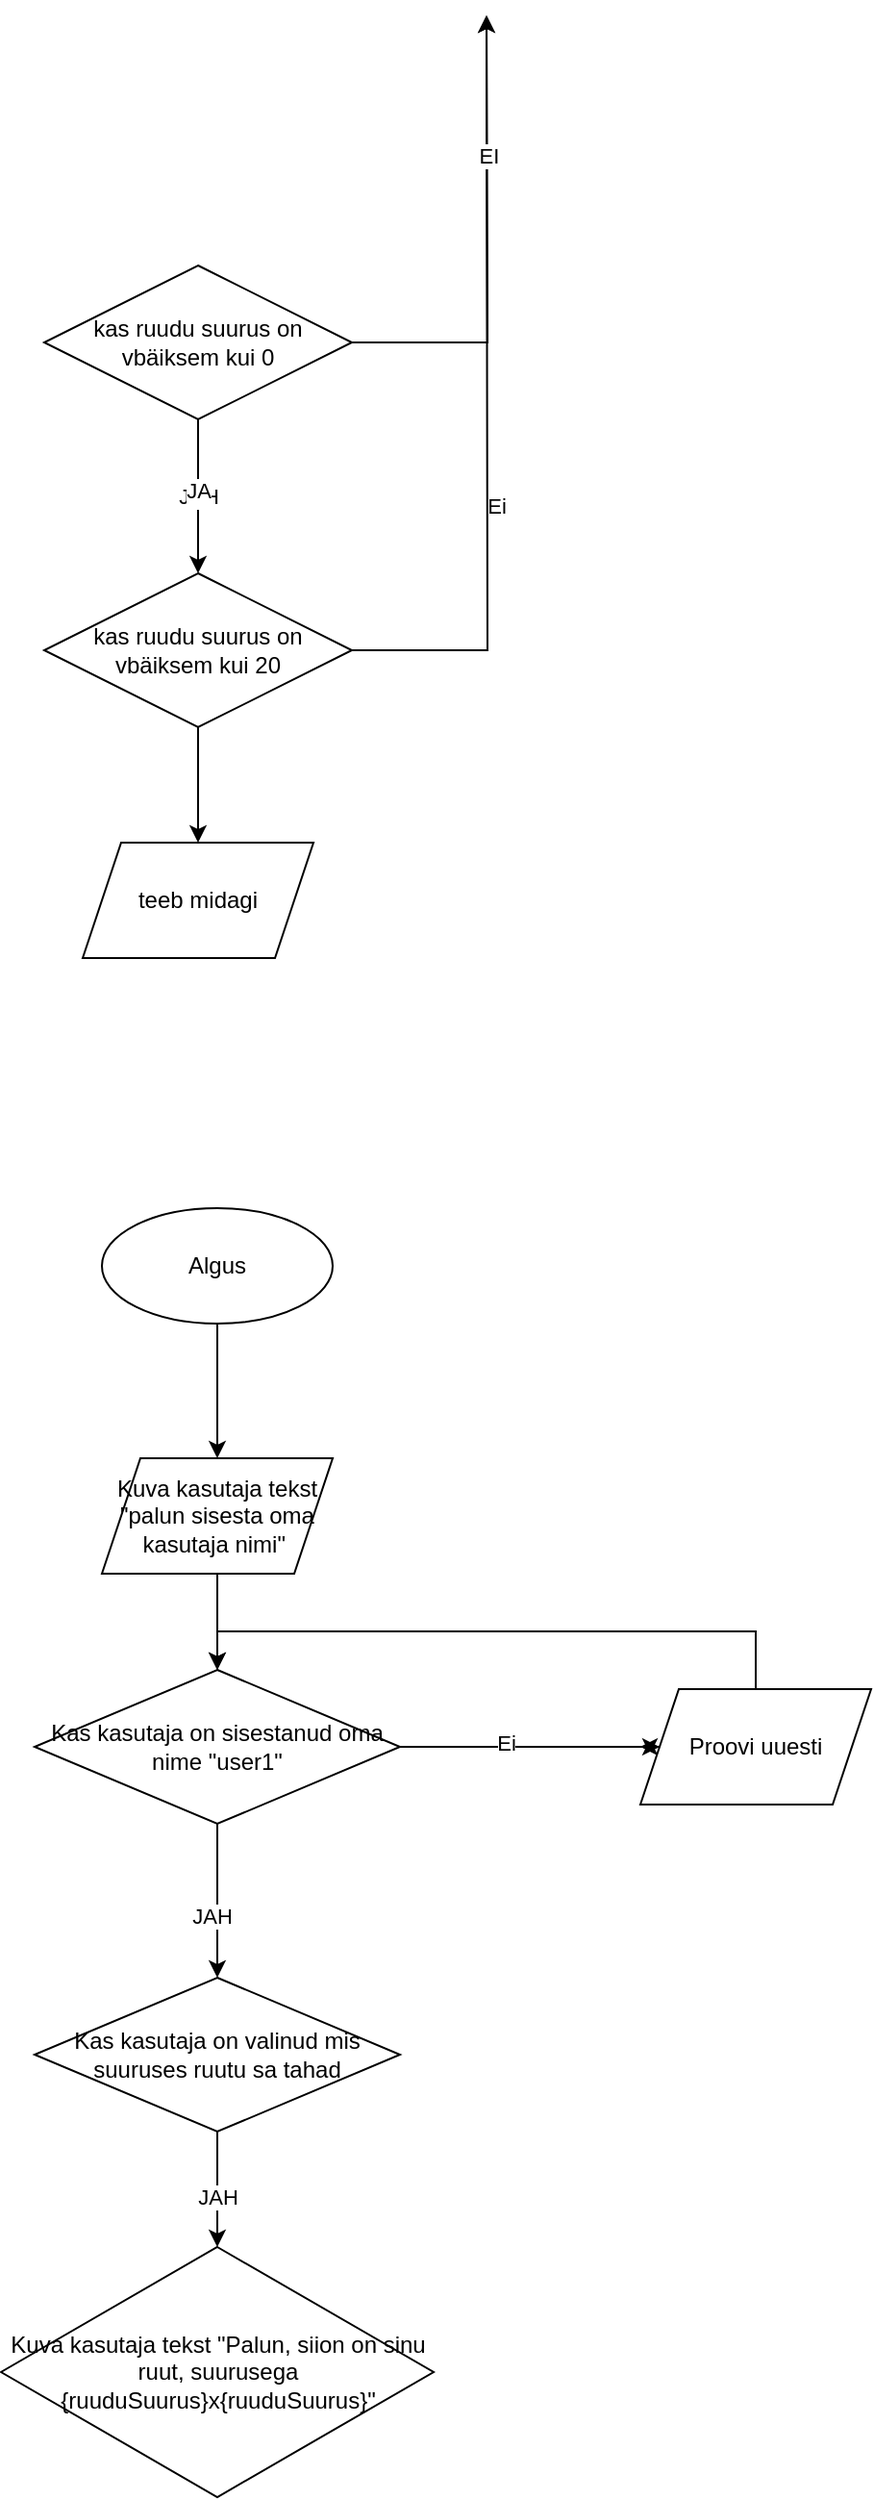 <mxfile version="28.2.5">
  <diagram name="Leht-1" id="a-DuTLv-B4vsPvQ34Vn9">
    <mxGraphModel dx="641" dy="868" grid="1" gridSize="10" guides="1" tooltips="1" connect="1" arrows="1" fold="1" page="1" pageScale="1" pageWidth="827" pageHeight="1169" math="0" shadow="0">
      <root>
        <mxCell id="0" />
        <mxCell id="1" parent="0" />
        <mxCell id="Mgop-KhpKHNsScoug02c-3" value="JAH" style="edgeStyle=orthogonalEdgeStyle;rounded=0;orthogonalLoop=1;jettySize=auto;html=1;" parent="1" source="Mgop-KhpKHNsScoug02c-1" target="Mgop-KhpKHNsScoug02c-2" edge="1">
          <mxGeometry relative="1" as="geometry" />
        </mxCell>
        <mxCell id="Mgop-KhpKHNsScoug02c-8" value="JA" style="edgeLabel;html=1;align=center;verticalAlign=middle;resizable=0;points=[];" parent="Mgop-KhpKHNsScoug02c-3" vertex="1" connectable="0">
          <mxGeometry x="-0.075" relative="1" as="geometry">
            <mxPoint as="offset" />
          </mxGeometry>
        </mxCell>
        <mxCell id="Mgop-KhpKHNsScoug02c-5" style="edgeStyle=orthogonalEdgeStyle;rounded=0;orthogonalLoop=1;jettySize=auto;html=1;exitX=1;exitY=0.5;exitDx=0;exitDy=0;" parent="1" source="Mgop-KhpKHNsScoug02c-1" edge="1">
          <mxGeometry relative="1" as="geometry">
            <mxPoint x="530" y="80" as="targetPoint" />
          </mxGeometry>
        </mxCell>
        <mxCell id="Mgop-KhpKHNsScoug02c-1" value="kas ruudu suurus on vbäiksem kui 0" style="rhombus;whiteSpace=wrap;html=1;" parent="1" vertex="1">
          <mxGeometry x="300" y="210" width="160" height="80" as="geometry" />
        </mxCell>
        <mxCell id="Mgop-KhpKHNsScoug02c-4" style="edgeStyle=orthogonalEdgeStyle;rounded=0;orthogonalLoop=1;jettySize=auto;html=1;exitX=1;exitY=0.5;exitDx=0;exitDy=0;" parent="1" source="Mgop-KhpKHNsScoug02c-2" edge="1">
          <mxGeometry relative="1" as="geometry">
            <mxPoint x="530" y="80" as="targetPoint" />
          </mxGeometry>
        </mxCell>
        <mxCell id="Mgop-KhpKHNsScoug02c-6" value="EI" style="edgeLabel;html=1;align=center;verticalAlign=middle;resizable=0;points=[];" parent="Mgop-KhpKHNsScoug02c-4" vertex="1" connectable="0">
          <mxGeometry x="0.635" y="-1" relative="1" as="geometry">
            <mxPoint as="offset" />
          </mxGeometry>
        </mxCell>
        <mxCell id="Mgop-KhpKHNsScoug02c-7" value="Ei" style="edgeLabel;html=1;align=center;verticalAlign=middle;resizable=0;points=[];" parent="Mgop-KhpKHNsScoug02c-4" vertex="1" connectable="0">
          <mxGeometry x="-0.27" y="-4" relative="1" as="geometry">
            <mxPoint as="offset" />
          </mxGeometry>
        </mxCell>
        <mxCell id="Mgop-KhpKHNsScoug02c-10" style="edgeStyle=orthogonalEdgeStyle;rounded=0;orthogonalLoop=1;jettySize=auto;html=1;exitX=0.5;exitY=1;exitDx=0;exitDy=0;" parent="1" source="Mgop-KhpKHNsScoug02c-2" target="Mgop-KhpKHNsScoug02c-9" edge="1">
          <mxGeometry relative="1" as="geometry" />
        </mxCell>
        <mxCell id="Mgop-KhpKHNsScoug02c-2" value="kas ruudu suurus on vbäiksem kui 20" style="rhombus;whiteSpace=wrap;html=1;" parent="1" vertex="1">
          <mxGeometry x="300" y="370" width="160" height="80" as="geometry" />
        </mxCell>
        <mxCell id="Mgop-KhpKHNsScoug02c-9" value="teeb midagi" style="shape=parallelogram;perimeter=parallelogramPerimeter;whiteSpace=wrap;html=1;fixedSize=1;" parent="1" vertex="1">
          <mxGeometry x="320" y="510" width="120" height="60" as="geometry" />
        </mxCell>
        <mxCell id="Mgop-KhpKHNsScoug02c-13" style="edgeStyle=orthogonalEdgeStyle;rounded=0;orthogonalLoop=1;jettySize=auto;html=1;entryX=0.5;entryY=0;entryDx=0;entryDy=0;" parent="1" source="Mgop-KhpKHNsScoug02c-11" target="Mgop-KhpKHNsScoug02c-12" edge="1">
          <mxGeometry relative="1" as="geometry" />
        </mxCell>
        <mxCell id="Mgop-KhpKHNsScoug02c-11" value="Algus" style="ellipse;whiteSpace=wrap;html=1;" parent="1" vertex="1">
          <mxGeometry x="330" y="700" width="120" height="60" as="geometry" />
        </mxCell>
        <mxCell id="Mgop-KhpKHNsScoug02c-15" value="" style="edgeStyle=orthogonalEdgeStyle;rounded=0;orthogonalLoop=1;jettySize=auto;html=1;" parent="1" source="Mgop-KhpKHNsScoug02c-12" target="Mgop-KhpKHNsScoug02c-14" edge="1">
          <mxGeometry relative="1" as="geometry" />
        </mxCell>
        <mxCell id="Mgop-KhpKHNsScoug02c-12" value="Kuva kasutaja tekst &quot;palun sisesta oma kasutaja nimi&quot;&amp;nbsp;" style="shape=parallelogram;perimeter=parallelogramPerimeter;whiteSpace=wrap;html=1;fixedSize=1;" parent="1" vertex="1">
          <mxGeometry x="330" y="830" width="120" height="60" as="geometry" />
        </mxCell>
        <mxCell id="Mgop-KhpKHNsScoug02c-19" value="" style="edgeStyle=orthogonalEdgeStyle;rounded=0;orthogonalLoop=1;jettySize=auto;html=1;" parent="1" source="Mgop-KhpKHNsScoug02c-14" target="Mgop-KhpKHNsScoug02c-18" edge="1">
          <mxGeometry relative="1" as="geometry" />
        </mxCell>
        <mxCell id="Mgop-KhpKHNsScoug02c-20" value="JAH" style="edgeLabel;html=1;align=center;verticalAlign=middle;resizable=0;points=[];" parent="Mgop-KhpKHNsScoug02c-19" vertex="1" connectable="0">
          <mxGeometry x="0.182" y="-3" relative="1" as="geometry">
            <mxPoint as="offset" />
          </mxGeometry>
        </mxCell>
        <mxCell id="Gk5T-dsEplZuqdgdqL-Q-40" value="" style="edgeStyle=orthogonalEdgeStyle;rounded=0;orthogonalLoop=1;jettySize=auto;html=1;" edge="1" parent="1" source="Mgop-KhpKHNsScoug02c-14" target="Gk5T-dsEplZuqdgdqL-Q-39">
          <mxGeometry relative="1" as="geometry" />
        </mxCell>
        <mxCell id="Gk5T-dsEplZuqdgdqL-Q-49" value="Ei" style="edgeLabel;html=1;align=center;verticalAlign=middle;resizable=0;points=[];" vertex="1" connectable="0" parent="Gk5T-dsEplZuqdgdqL-Q-40">
          <mxGeometry x="-0.184" y="2" relative="1" as="geometry">
            <mxPoint as="offset" />
          </mxGeometry>
        </mxCell>
        <mxCell id="Mgop-KhpKHNsScoug02c-14" value="Kas kasutaja on sisestanud oma nime &quot;user1&quot;" style="rhombus;whiteSpace=wrap;html=1;" parent="1" vertex="1">
          <mxGeometry x="295" y="940" width="190" height="80" as="geometry" />
        </mxCell>
        <mxCell id="Mgop-KhpKHNsScoug02c-22" value="" style="edgeStyle=orthogonalEdgeStyle;rounded=0;orthogonalLoop=1;jettySize=auto;html=1;" parent="1" source="Mgop-KhpKHNsScoug02c-18" target="Mgop-KhpKHNsScoug02c-21" edge="1">
          <mxGeometry relative="1" as="geometry" />
        </mxCell>
        <mxCell id="Mgop-KhpKHNsScoug02c-23" value="JAH" style="edgeLabel;html=1;align=center;verticalAlign=middle;resizable=0;points=[];" parent="Mgop-KhpKHNsScoug02c-22" vertex="1" connectable="0">
          <mxGeometry x="0.125" relative="1" as="geometry">
            <mxPoint as="offset" />
          </mxGeometry>
        </mxCell>
        <mxCell id="Mgop-KhpKHNsScoug02c-18" value="Kas kasutaja on valinud mis suuruses ruutu sa tahad" style="rhombus;whiteSpace=wrap;html=1;" parent="1" vertex="1">
          <mxGeometry x="295" y="1100" width="190" height="80" as="geometry" />
        </mxCell>
        <mxCell id="Mgop-KhpKHNsScoug02c-21" value="Kuva kasutaja tekst &quot;Palun, siion on sinu ruut, suurusega {ruuduSuurus}x{ruuduSuurus}&quot;" style="rhombus;whiteSpace=wrap;html=1;" parent="1" vertex="1">
          <mxGeometry x="277.5" y="1240" width="225" height="130" as="geometry" />
        </mxCell>
        <mxCell id="Gk5T-dsEplZuqdgdqL-Q-41" style="edgeStyle=orthogonalEdgeStyle;rounded=0;orthogonalLoop=1;jettySize=auto;html=1;entryX=0.5;entryY=0;entryDx=0;entryDy=0;" edge="1" parent="1" source="Gk5T-dsEplZuqdgdqL-Q-39" target="Mgop-KhpKHNsScoug02c-14">
          <mxGeometry relative="1" as="geometry">
            <Array as="points">
              <mxPoint x="670" y="920" />
              <mxPoint x="390" y="920" />
            </Array>
          </mxGeometry>
        </mxCell>
        <mxCell id="Gk5T-dsEplZuqdgdqL-Q-42" style="edgeStyle=orthogonalEdgeStyle;rounded=0;orthogonalLoop=1;jettySize=auto;html=1;" edge="1" parent="1" source="Gk5T-dsEplZuqdgdqL-Q-39">
          <mxGeometry relative="1" as="geometry">
            <mxPoint x="610" y="980" as="targetPoint" />
            <Array as="points">
              <mxPoint x="670" y="980" />
            </Array>
          </mxGeometry>
        </mxCell>
        <mxCell id="Gk5T-dsEplZuqdgdqL-Q-39" value="Proovi uuesti" style="shape=parallelogram;perimeter=parallelogramPerimeter;whiteSpace=wrap;html=1;fixedSize=1;" vertex="1" parent="1">
          <mxGeometry x="610" y="950" width="120" height="60" as="geometry" />
        </mxCell>
      </root>
    </mxGraphModel>
  </diagram>
</mxfile>
